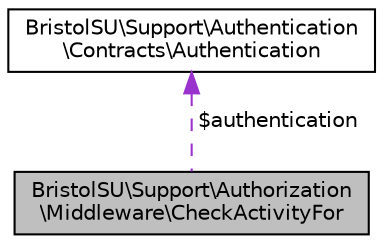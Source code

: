 digraph "BristolSU\Support\Authorization\Middleware\CheckActivityFor"
{
  edge [fontname="Helvetica",fontsize="10",labelfontname="Helvetica",labelfontsize="10"];
  node [fontname="Helvetica",fontsize="10",shape=record];
  Node1 [label="BristolSU\\Support\\Authorization\l\\Middleware\\CheckActivityFor",height=0.2,width=0.4,color="black", fillcolor="grey75", style="filled", fontcolor="black"];
  Node2 -> Node1 [dir="back",color="darkorchid3",fontsize="10",style="dashed",label=" $authentication" ,fontname="Helvetica"];
  Node2 [label="BristolSU\\Support\\Authentication\l\\Contracts\\Authentication",height=0.2,width=0.4,color="black", fillcolor="white", style="filled",URL="$interfaceBristolSU_1_1Support_1_1Authentication_1_1Contracts_1_1Authentication.html"];
}
